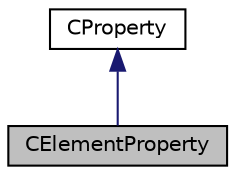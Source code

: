 digraph "CElementProperty"
{
 // LATEX_PDF_SIZE
  edge [fontname="Helvetica",fontsize="10",labelfontname="Helvetica",labelfontsize="10"];
  node [fontname="Helvetica",fontsize="10",shape=record];
  Node1 [label="CElementProperty",height=0.2,width=0.4,color="black", fillcolor="grey75", style="filled", fontcolor="black",tooltip="Class for defining element properties for the structural solver."];
  Node2 -> Node1 [dir="back",color="midnightblue",fontsize="10",style="solid",fontname="Helvetica"];
  Node2 [label="CProperty",height=0.2,width=0.4,color="black", fillcolor="white", style="filled",URL="$classCProperty.html",tooltip="Base class for defining element properties."];
}
